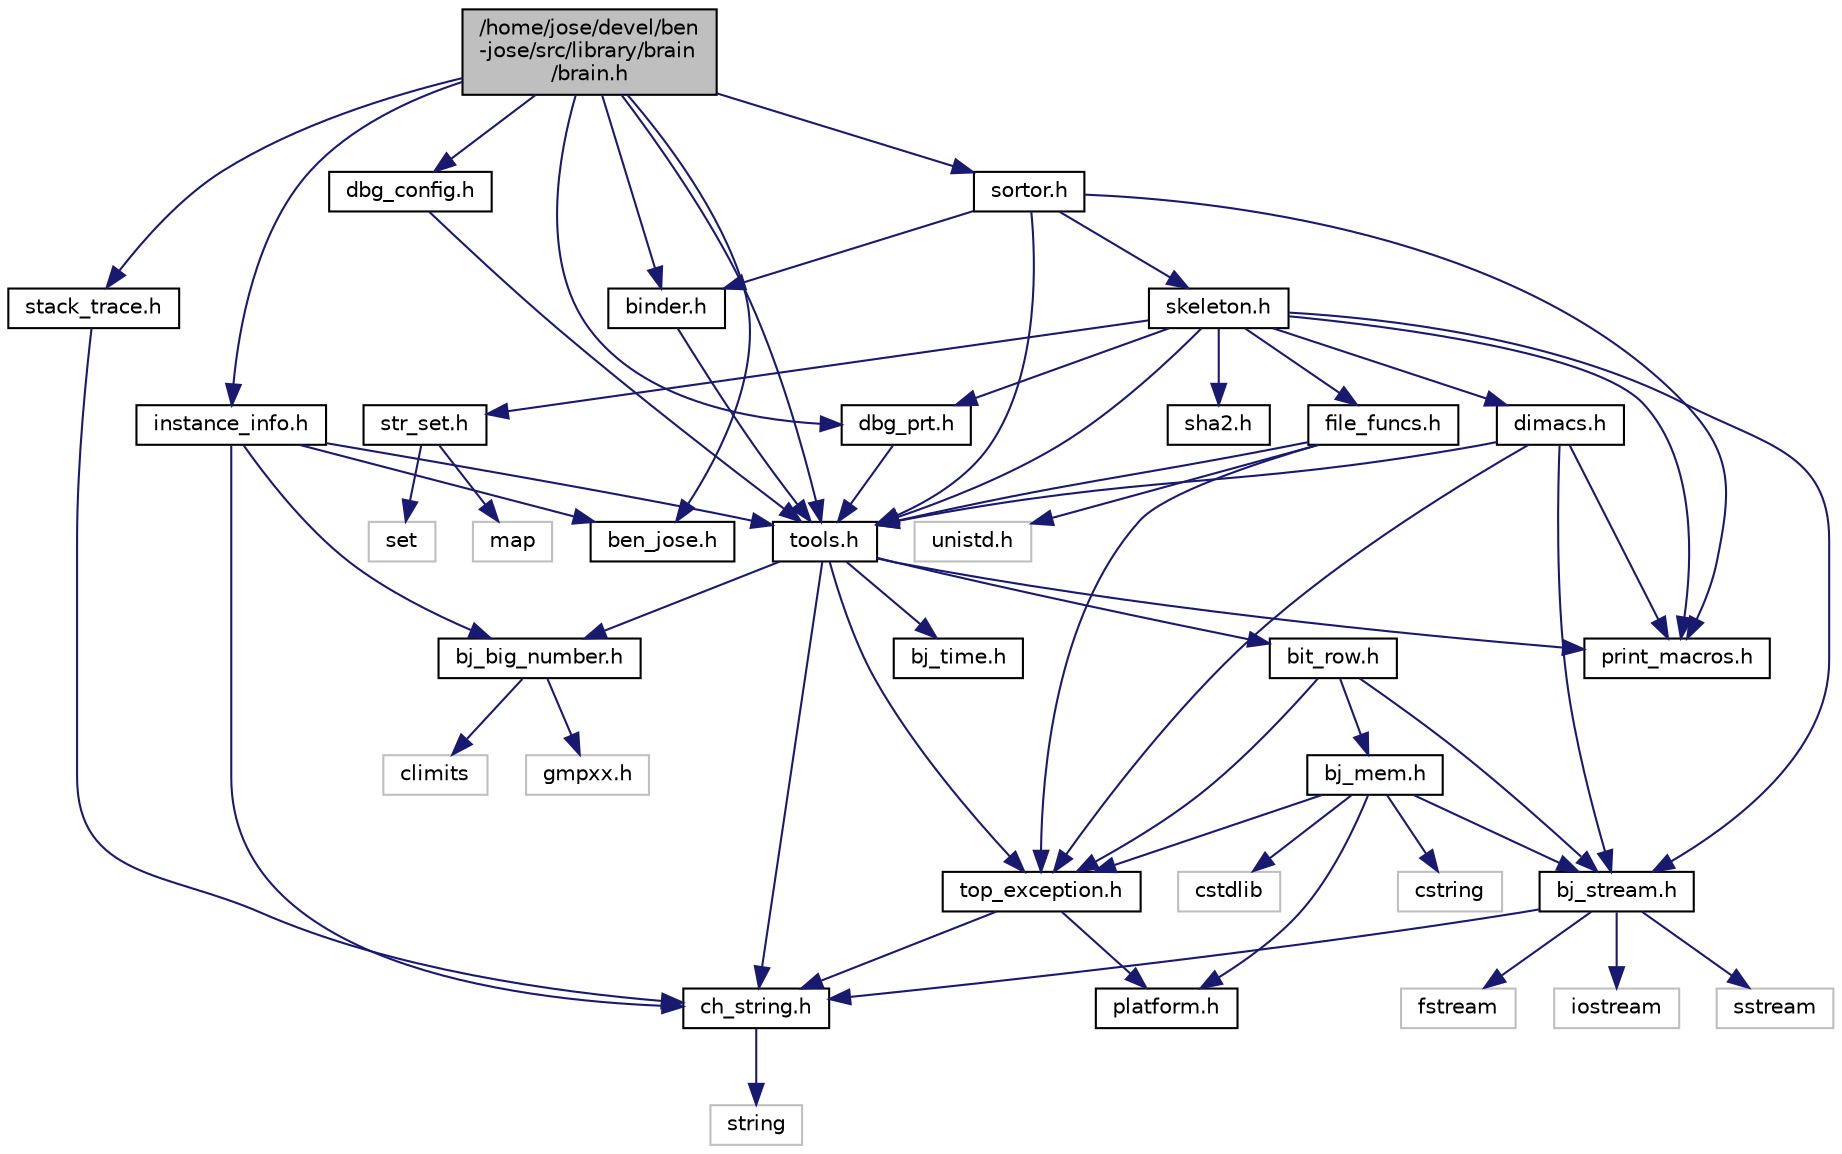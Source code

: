 digraph "/home/jose/devel/ben-jose/src/library/brain/brain.h"
{
 // INTERACTIVE_SVG=YES
  edge [fontname="Helvetica",fontsize="10",labelfontname="Helvetica",labelfontsize="10"];
  node [fontname="Helvetica",fontsize="10",shape=record];
  Node1 [label="/home/jose/devel/ben\l-jose/src/library/brain\l/brain.h",height=0.2,width=0.4,color="black", fillcolor="grey75", style="filled", fontcolor="black"];
  Node1 -> Node2 [color="midnightblue",fontsize="10",style="solid"];
  Node2 [label="stack_trace.h",height=0.2,width=0.4,color="black", fillcolor="white", style="filled",URL="$d7/d4c/stack__trace_8h_source.html"];
  Node2 -> Node3 [color="midnightblue",fontsize="10",style="solid"];
  Node3 [label="ch_string.h",height=0.2,width=0.4,color="black", fillcolor="white", style="filled",URL="$d0/df6/ch__string_8h_source.html"];
  Node3 -> Node4 [color="midnightblue",fontsize="10",style="solid"];
  Node4 [label="string",height=0.2,width=0.4,color="grey75", fillcolor="white", style="filled"];
  Node1 -> Node5 [color="midnightblue",fontsize="10",style="solid"];
  Node5 [label="tools.h",height=0.2,width=0.4,color="black", fillcolor="white", style="filled",URL="$d5/da5/tools_8h_source.html"];
  Node5 -> Node6 [color="midnightblue",fontsize="10",style="solid"];
  Node6 [label="bj_big_number.h",height=0.2,width=0.4,color="black", fillcolor="white", style="filled",URL="$d6/d1e/bj__big__number_8h_source.html"];
  Node6 -> Node7 [color="midnightblue",fontsize="10",style="solid"];
  Node7 [label="climits",height=0.2,width=0.4,color="grey75", fillcolor="white", style="filled"];
  Node6 -> Node8 [color="midnightblue",fontsize="10",style="solid"];
  Node8 [label="gmpxx.h",height=0.2,width=0.4,color="grey75", fillcolor="white", style="filled"];
  Node5 -> Node9 [color="midnightblue",fontsize="10",style="solid"];
  Node9 [label="bit_row.h",height=0.2,width=0.4,color="black", fillcolor="white", style="filled",URL="$dd/d61/bit__row_8h_source.html"];
  Node9 -> Node10 [color="midnightblue",fontsize="10",style="solid"];
  Node10 [label="top_exception.h",height=0.2,width=0.4,color="black", fillcolor="white", style="filled",URL="$d5/d9a/top__exception_8h_source.html"];
  Node10 -> Node11 [color="midnightblue",fontsize="10",style="solid"];
  Node11 [label="platform.h",height=0.2,width=0.4,color="black", fillcolor="white", style="filled",URL="$de/d03/platform_8h_source.html"];
  Node10 -> Node3 [color="midnightblue",fontsize="10",style="solid"];
  Node9 -> Node12 [color="midnightblue",fontsize="10",style="solid"];
  Node12 [label="bj_mem.h",height=0.2,width=0.4,color="black", fillcolor="white", style="filled",URL="$d6/d5a/bj__mem_8h_source.html"];
  Node12 -> Node13 [color="midnightblue",fontsize="10",style="solid"];
  Node13 [label="cstring",height=0.2,width=0.4,color="grey75", fillcolor="white", style="filled"];
  Node12 -> Node14 [color="midnightblue",fontsize="10",style="solid"];
  Node14 [label="cstdlib",height=0.2,width=0.4,color="grey75", fillcolor="white", style="filled"];
  Node12 -> Node11 [color="midnightblue",fontsize="10",style="solid"];
  Node12 -> Node10 [color="midnightblue",fontsize="10",style="solid"];
  Node12 -> Node15 [color="midnightblue",fontsize="10",style="solid"];
  Node15 [label="bj_stream.h",height=0.2,width=0.4,color="black", fillcolor="white", style="filled",URL="$d4/dc7/bj__stream_8h_source.html"];
  Node15 -> Node16 [color="midnightblue",fontsize="10",style="solid"];
  Node16 [label="iostream",height=0.2,width=0.4,color="grey75", fillcolor="white", style="filled"];
  Node15 -> Node17 [color="midnightblue",fontsize="10",style="solid"];
  Node17 [label="sstream",height=0.2,width=0.4,color="grey75", fillcolor="white", style="filled"];
  Node15 -> Node18 [color="midnightblue",fontsize="10",style="solid"];
  Node18 [label="fstream",height=0.2,width=0.4,color="grey75", fillcolor="white", style="filled"];
  Node15 -> Node3 [color="midnightblue",fontsize="10",style="solid"];
  Node9 -> Node15 [color="midnightblue",fontsize="10",style="solid"];
  Node5 -> Node19 [color="midnightblue",fontsize="10",style="solid"];
  Node19 [label="bj_time.h",height=0.2,width=0.4,color="black", fillcolor="white", style="filled",URL="$d2/d72/bj__time_8h_source.html"];
  Node5 -> Node10 [color="midnightblue",fontsize="10",style="solid"];
  Node5 -> Node3 [color="midnightblue",fontsize="10",style="solid"];
  Node5 -> Node20 [color="midnightblue",fontsize="10",style="solid"];
  Node20 [label="print_macros.h",height=0.2,width=0.4,color="black", fillcolor="white", style="filled",URL="$dd/dd9/print__macros_8h_source.html"];
  Node1 -> Node21 [color="midnightblue",fontsize="10",style="solid"];
  Node21 [label="binder.h",height=0.2,width=0.4,color="black", fillcolor="white", style="filled",URL="$d3/d2f/binder_8h_source.html"];
  Node21 -> Node5 [color="midnightblue",fontsize="10",style="solid"];
  Node1 -> Node22 [color="midnightblue",fontsize="10",style="solid"];
  Node22 [label="ben_jose.h",height=0.2,width=0.4,color="black", fillcolor="white", style="filled",URL="$dc/d3c/ben__jose_8h.html",tooltip="ben_jose API declaration. "];
  Node1 -> Node23 [color="midnightblue",fontsize="10",style="solid"];
  Node23 [label="instance_info.h",height=0.2,width=0.4,color="black", fillcolor="white", style="filled",URL="$d1/d4a/instance__info_8h_source.html"];
  Node23 -> Node6 [color="midnightblue",fontsize="10",style="solid"];
  Node23 -> Node5 [color="midnightblue",fontsize="10",style="solid"];
  Node23 -> Node3 [color="midnightblue",fontsize="10",style="solid"];
  Node23 -> Node22 [color="midnightblue",fontsize="10",style="solid"];
  Node1 -> Node24 [color="midnightblue",fontsize="10",style="solid"];
  Node24 [label="sortor.h",height=0.2,width=0.4,color="black", fillcolor="white", style="filled",URL="$d7/dd0/sortor_8h_source.html"];
  Node24 -> Node5 [color="midnightblue",fontsize="10",style="solid"];
  Node24 -> Node20 [color="midnightblue",fontsize="10",style="solid"];
  Node24 -> Node25 [color="midnightblue",fontsize="10",style="solid"];
  Node25 [label="skeleton.h",height=0.2,width=0.4,color="black", fillcolor="white", style="filled",URL="$d4/dcf/skeleton_8h_source.html"];
  Node25 -> Node15 [color="midnightblue",fontsize="10",style="solid"];
  Node25 -> Node5 [color="midnightblue",fontsize="10",style="solid"];
  Node25 -> Node26 [color="midnightblue",fontsize="10",style="solid"];
  Node26 [label="file_funcs.h",height=0.2,width=0.4,color="black", fillcolor="white", style="filled",URL="$d8/d41/file__funcs_8h_source.html"];
  Node26 -> Node10 [color="midnightblue",fontsize="10",style="solid"];
  Node26 -> Node5 [color="midnightblue",fontsize="10",style="solid"];
  Node26 -> Node27 [color="midnightblue",fontsize="10",style="solid"];
  Node27 [label="unistd.h",height=0.2,width=0.4,color="grey75", fillcolor="white", style="filled"];
  Node25 -> Node28 [color="midnightblue",fontsize="10",style="solid"];
  Node28 [label="dimacs.h",height=0.2,width=0.4,color="black", fillcolor="white", style="filled",URL="$d1/dd7/dimacs_8h_source.html"];
  Node28 -> Node15 [color="midnightblue",fontsize="10",style="solid"];
  Node28 -> Node20 [color="midnightblue",fontsize="10",style="solid"];
  Node28 -> Node5 [color="midnightblue",fontsize="10",style="solid"];
  Node28 -> Node10 [color="midnightblue",fontsize="10",style="solid"];
  Node25 -> Node29 [color="midnightblue",fontsize="10",style="solid"];
  Node29 [label="sha2.h",height=0.2,width=0.4,color="black", fillcolor="white", style="filled",URL="$db/d4d/sha2_8h.html"];
  Node25 -> Node20 [color="midnightblue",fontsize="10",style="solid"];
  Node25 -> Node30 [color="midnightblue",fontsize="10",style="solid"];
  Node30 [label="dbg_prt.h",height=0.2,width=0.4,color="black", fillcolor="white", style="filled",URL="$d1/db7/dbg__prt_8h_source.html"];
  Node30 -> Node5 [color="midnightblue",fontsize="10",style="solid"];
  Node25 -> Node31 [color="midnightblue",fontsize="10",style="solid"];
  Node31 [label="str_set.h",height=0.2,width=0.4,color="black", fillcolor="white", style="filled",URL="$d1/de7/str__set_8h_source.html"];
  Node31 -> Node32 [color="midnightblue",fontsize="10",style="solid"];
  Node32 [label="set",height=0.2,width=0.4,color="grey75", fillcolor="white", style="filled"];
  Node31 -> Node33 [color="midnightblue",fontsize="10",style="solid"];
  Node33 [label="map",height=0.2,width=0.4,color="grey75", fillcolor="white", style="filled"];
  Node24 -> Node21 [color="midnightblue",fontsize="10",style="solid"];
  Node1 -> Node34 [color="midnightblue",fontsize="10",style="solid"];
  Node34 [label="dbg_config.h",height=0.2,width=0.4,color="black", fillcolor="white", style="filled",URL="$d7/dc5/dbg__config_8h_source.html"];
  Node34 -> Node5 [color="midnightblue",fontsize="10",style="solid"];
  Node1 -> Node30 [color="midnightblue",fontsize="10",style="solid"];
}
